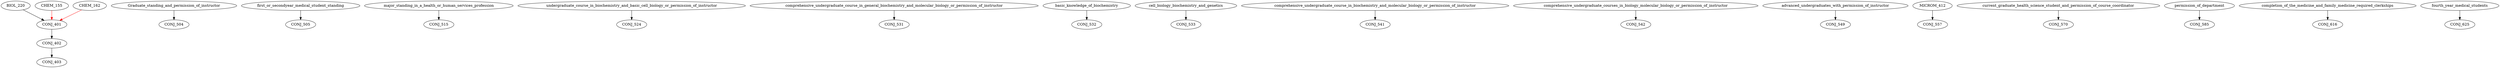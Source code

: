 digraph G {
    edge [color=black];
    BIOL_220 -> CONJ_401;
    edge [color=red];
    CHEM_155 -> CONJ_401;
    CHEM_162 -> CONJ_401;
    edge [color=black];
    CONJ_401 -> CONJ_402;
    edge [color=black];
    CONJ_402 -> CONJ_403;
    edge [color=black];
    Graduate_standing_and_permission_of_instructor -> CONJ_504;
    edge [color=black];
    first_or_secondyear_medical_student_standing -> CONJ_505;
    edge [color=black];
    major_standing_in_a_health_or_human_services_profession -> CONJ_515;
    edge [color=black];
    undergraduate_course_in_biochemistry_and_basic_cell_biology_or_permission_of_instructor -> CONJ_524;
    edge [color=black];
    comprehensive_undergraduate_course_in_general_biochemistry_and_molecular_biology_or_permission_of_instructor -> CONJ_531;
    edge [color=black];
    basic_knowledge_of_biochemistry -> CONJ_532;
    edge [color=black];
    cell_biology_biochemistry_and_genetics -> CONJ_533;
    edge [color=black];
    comprehensive_undergraduate_course_in_biochemistry_and_molecular_biology_or_permission_of_instructor -> CONJ_541;
    edge [color=black];
    comprehensive_undergraduate_courses_in_biology_molecular_biology_or_permission_of_instructor -> CONJ_542;
    edge [color=black];
    advanced_undergraduates_with_permission_of_instructor -> CONJ_549;
    edge [color=black];
    MICROM_412 -> CONJ_557;
    edge [color=black];
    current_graduate_health_science_student_and_permission_of_course_coordinator -> CONJ_570;
    edge [color=black];
    permission_of_department -> CONJ_585;
    edge [color=black];
    completion_of_the_medicine_and_family_medicine_required_clerkships -> CONJ_616;
    edge [color=black];
    fourth_year_medical_students -> CONJ_625;
}
